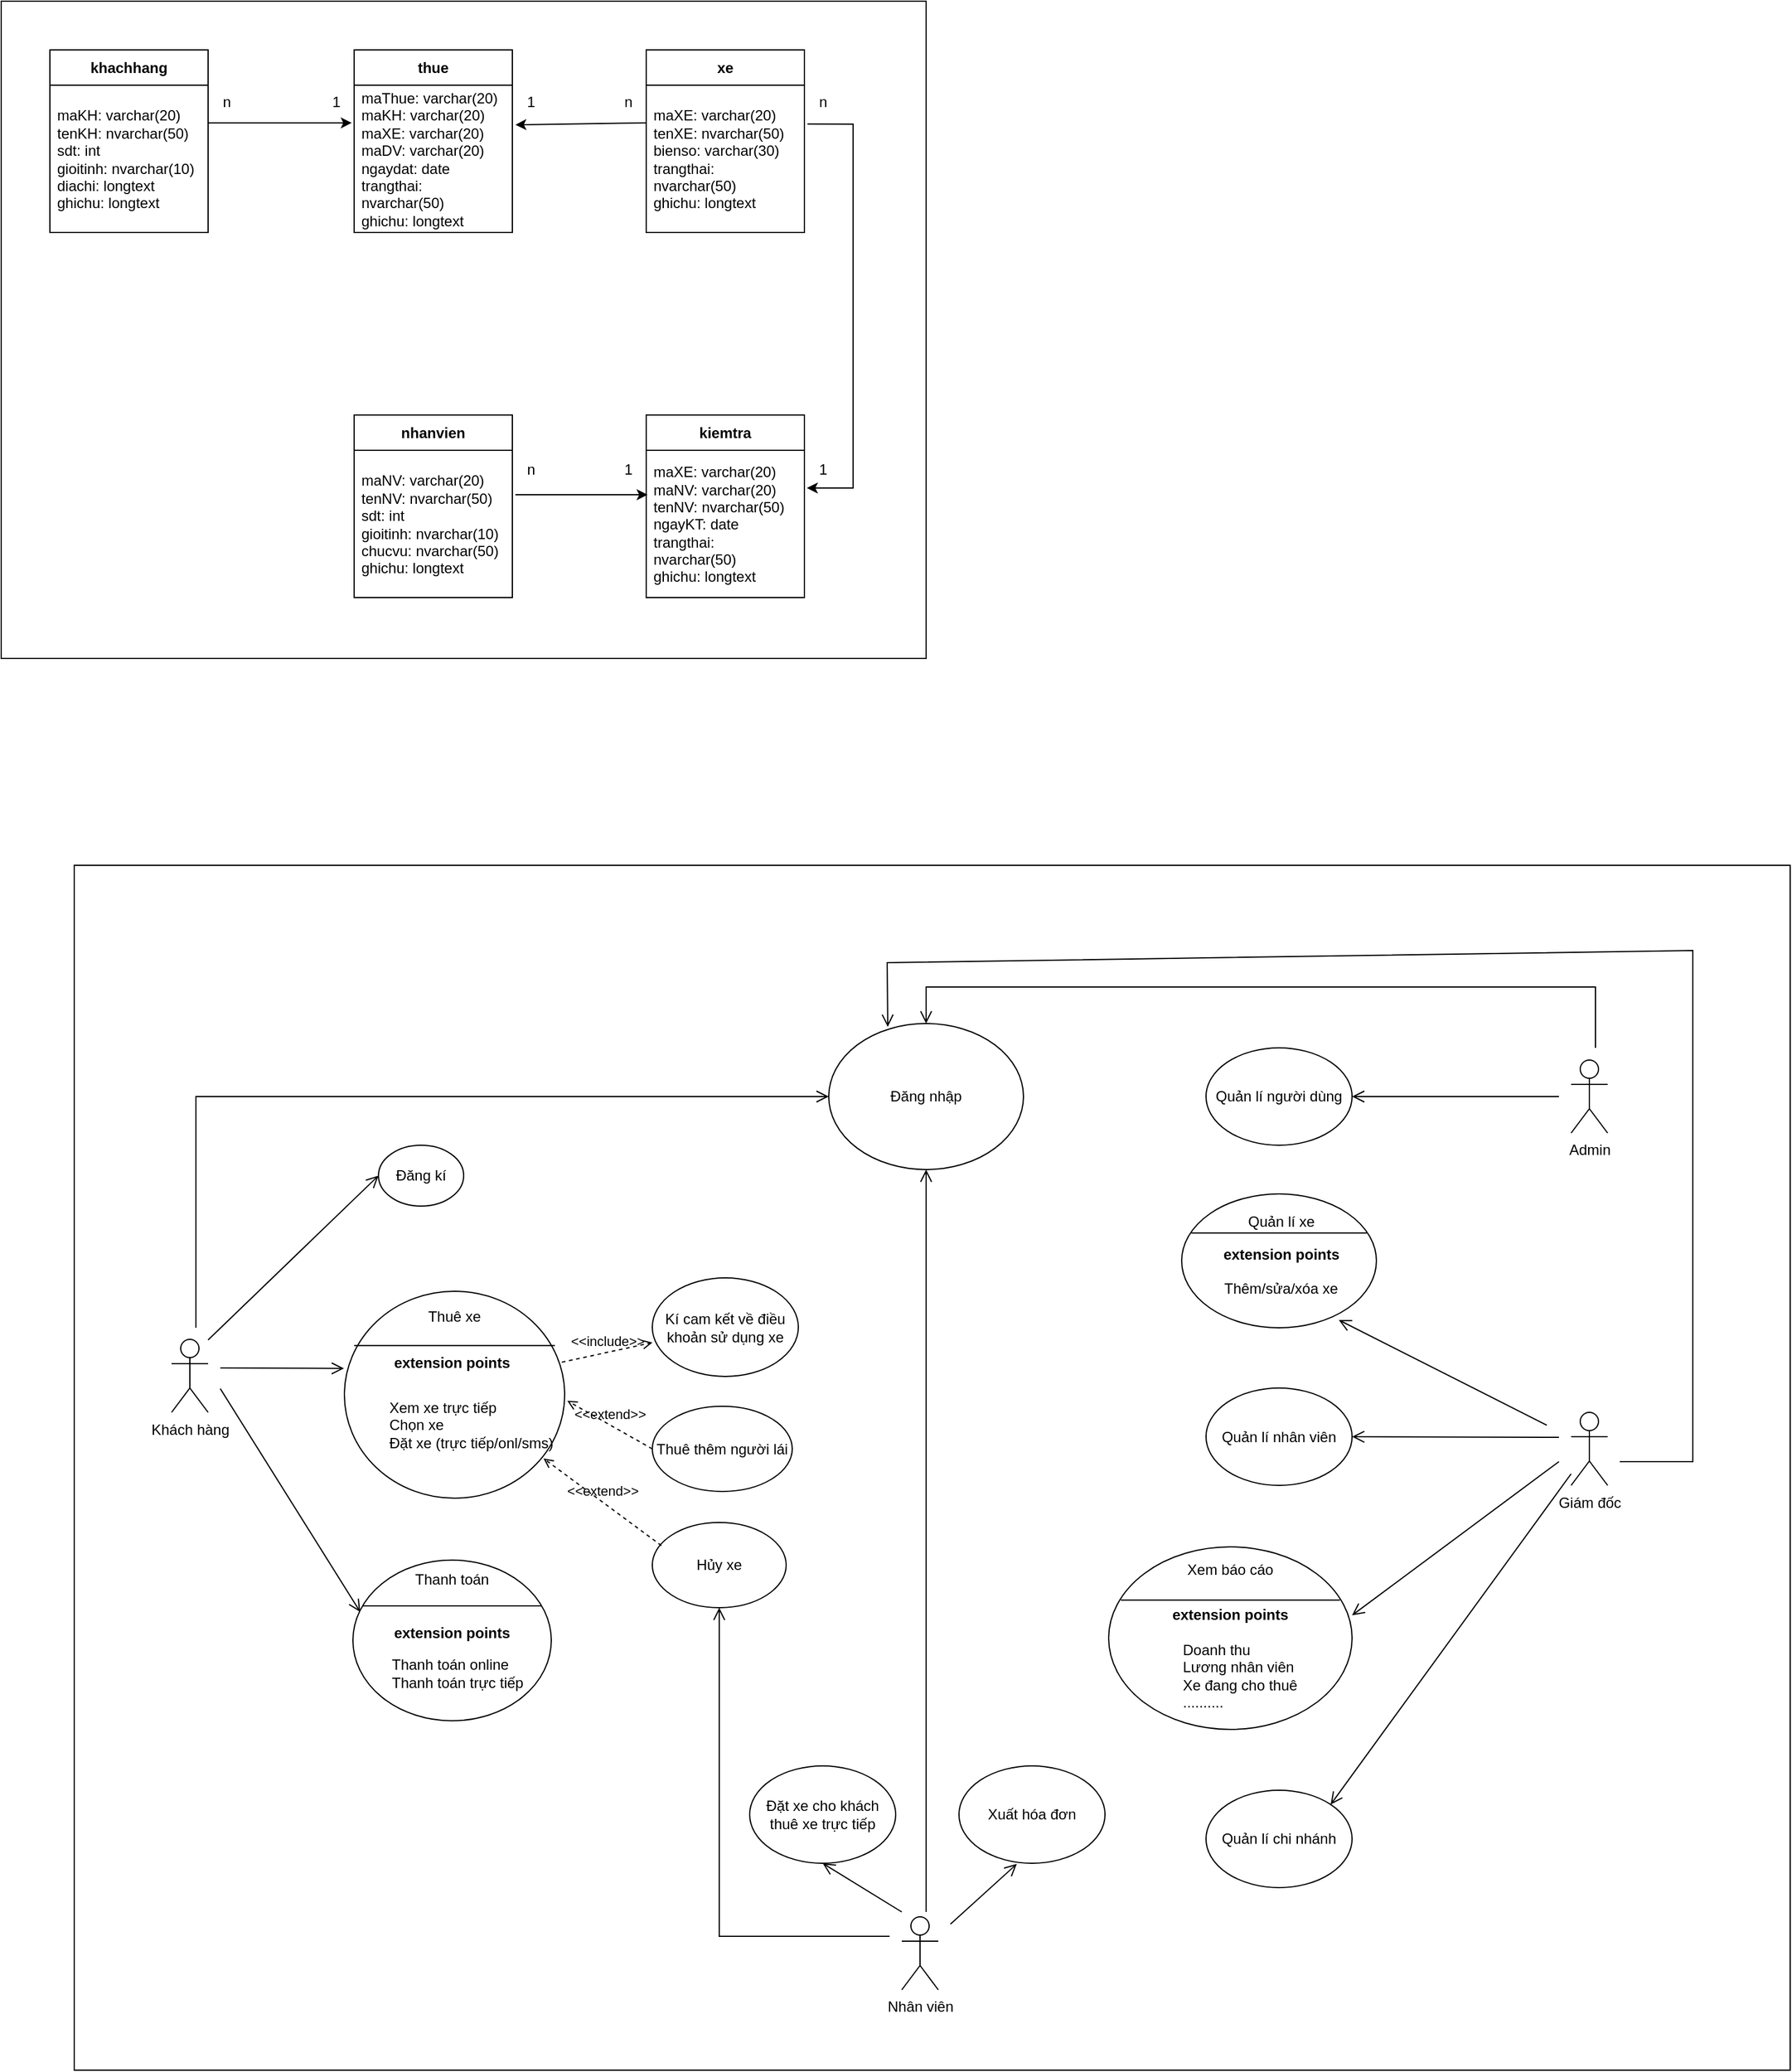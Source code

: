 <mxfile version="21.6.8" type="device">
  <diagram name="Page-1" id="-bj59QX5fpc2znJ2y7Sh">
    <mxGraphModel dx="2108" dy="934" grid="1" gridSize="10" guides="1" tooltips="1" connect="1" arrows="1" fold="1" page="1" pageScale="1" pageWidth="827" pageHeight="1169" math="0" shadow="0">
      <root>
        <mxCell id="0" />
        <mxCell id="1" parent="0" />
        <mxCell id="kkZ-s3z3FEEiRgpOohrZ-61" value="" style="rounded=0;whiteSpace=wrap;html=1;" vertex="1" parent="1">
          <mxGeometry x="100" y="830" width="1410" height="990" as="geometry" />
        </mxCell>
        <mxCell id="Wn376A7f_54Mw-Y5b972-30" value="" style="rounded=0;whiteSpace=wrap;html=1;" parent="1" vertex="1">
          <mxGeometry x="40" y="120" width="760" height="540" as="geometry" />
        </mxCell>
        <mxCell id="Wn376A7f_54Mw-Y5b972-1" value="khachhang" style="swimlane;fontStyle=1;align=center;verticalAlign=middle;childLayout=stackLayout;horizontal=1;startSize=29;horizontalStack=0;resizeParent=1;resizeParentMax=0;resizeLast=0;collapsible=0;marginBottom=0;html=1;whiteSpace=wrap;" parent="1" vertex="1">
          <mxGeometry x="80" y="160" width="130" height="150" as="geometry" />
        </mxCell>
        <mxCell id="Wn376A7f_54Mw-Y5b972-2" value="maKH: varchar(20)&lt;br&gt;tenKH: nvarchar(50)&lt;br&gt;sdt: int&lt;br&gt;gioitinh: nvarchar(10)&lt;br&gt;diachi: longtext&lt;br&gt;ghichu: longtext" style="text;html=1;strokeColor=none;fillColor=none;align=left;verticalAlign=middle;spacingLeft=4;spacingRight=4;overflow=hidden;rotatable=0;points=[[0,0.5],[1,0.5]];portConstraint=eastwest;whiteSpace=wrap;" parent="Wn376A7f_54Mw-Y5b972-1" vertex="1">
          <mxGeometry y="29" width="130" height="121" as="geometry" />
        </mxCell>
        <mxCell id="Wn376A7f_54Mw-Y5b972-4" value="xe" style="swimlane;fontStyle=1;align=center;verticalAlign=middle;childLayout=stackLayout;horizontal=1;startSize=29;horizontalStack=0;resizeParent=1;resizeParentMax=0;resizeLast=0;collapsible=0;marginBottom=0;html=1;whiteSpace=wrap;" parent="1" vertex="1">
          <mxGeometry x="570" y="160" width="130" height="150" as="geometry" />
        </mxCell>
        <mxCell id="Wn376A7f_54Mw-Y5b972-5" value="maXE: varchar(20)&lt;br&gt;tenXE: nvarchar(50)&lt;br&gt;bienso: varchar(30)&lt;br&gt;trangthai: nvarchar(50)&lt;br&gt;ghichu: longtext" style="text;html=1;strokeColor=none;fillColor=none;align=left;verticalAlign=middle;spacingLeft=4;spacingRight=4;overflow=hidden;rotatable=0;points=[[0,0.5],[1,0.5]];portConstraint=eastwest;whiteSpace=wrap;" parent="Wn376A7f_54Mw-Y5b972-4" vertex="1">
          <mxGeometry y="29" width="130" height="121" as="geometry" />
        </mxCell>
        <mxCell id="Wn376A7f_54Mw-Y5b972-6" value="thue" style="swimlane;fontStyle=1;align=center;verticalAlign=middle;childLayout=stackLayout;horizontal=1;startSize=29;horizontalStack=0;resizeParent=1;resizeParentMax=0;resizeLast=0;collapsible=0;marginBottom=0;html=1;whiteSpace=wrap;" parent="1" vertex="1">
          <mxGeometry x="330" y="160" width="130" height="150" as="geometry" />
        </mxCell>
        <mxCell id="Wn376A7f_54Mw-Y5b972-7" value="maThue: varchar(20)&lt;br&gt;maKH: varchar(20)&lt;br&gt;maXE: varchar(20)&lt;br&gt;maDV: varchar(20)&lt;br&gt;ngaydat: date&lt;br&gt;trangthai: nvarchar(50)&lt;br&gt;ghichu: longtext" style="text;html=1;strokeColor=none;fillColor=none;align=left;verticalAlign=middle;spacingLeft=4;spacingRight=4;overflow=hidden;rotatable=0;points=[[0,0.5],[1,0.5]];portConstraint=eastwest;whiteSpace=wrap;" parent="Wn376A7f_54Mw-Y5b972-6" vertex="1">
          <mxGeometry y="29" width="130" height="121" as="geometry" />
        </mxCell>
        <mxCell id="Wn376A7f_54Mw-Y5b972-8" value="nhanvien" style="swimlane;fontStyle=1;align=center;verticalAlign=middle;childLayout=stackLayout;horizontal=1;startSize=29;horizontalStack=0;resizeParent=1;resizeParentMax=0;resizeLast=0;collapsible=0;marginBottom=0;html=1;whiteSpace=wrap;" parent="1" vertex="1">
          <mxGeometry x="330" y="460" width="130" height="150" as="geometry" />
        </mxCell>
        <mxCell id="Wn376A7f_54Mw-Y5b972-9" value="maNV: varchar(20)&lt;br&gt;tenNV: nvarchar(50)&lt;br&gt;sdt: int&lt;br&gt;gioitinh: nvarchar(10)&lt;br&gt;chucvu: nvarchar(50)&lt;br&gt;ghichu: longtext" style="text;html=1;strokeColor=none;fillColor=none;align=left;verticalAlign=middle;spacingLeft=4;spacingRight=4;overflow=hidden;rotatable=0;points=[[0,0.5],[1,0.5]];portConstraint=eastwest;whiteSpace=wrap;" parent="Wn376A7f_54Mw-Y5b972-8" vertex="1">
          <mxGeometry y="29" width="130" height="121" as="geometry" />
        </mxCell>
        <mxCell id="Wn376A7f_54Mw-Y5b972-10" value="kiemtra" style="swimlane;fontStyle=1;align=center;verticalAlign=middle;childLayout=stackLayout;horizontal=1;startSize=29;horizontalStack=0;resizeParent=1;resizeParentMax=0;resizeLast=0;collapsible=0;marginBottom=0;html=1;whiteSpace=wrap;" parent="1" vertex="1">
          <mxGeometry x="570" y="460" width="130" height="150" as="geometry" />
        </mxCell>
        <mxCell id="Wn376A7f_54Mw-Y5b972-11" value="maXE: varchar(20)&lt;br&gt;maNV: varchar(20)&lt;br&gt;tenNV: nvarchar(50)&lt;br&gt;ngayKT: date&lt;br&gt;trangthai: nvarchar(50)&lt;br&gt;ghichu: longtext" style="text;html=1;strokeColor=none;fillColor=none;align=left;verticalAlign=middle;spacingLeft=4;spacingRight=4;overflow=hidden;rotatable=0;points=[[0,0.5],[1,0.5]];portConstraint=eastwest;whiteSpace=wrap;" parent="Wn376A7f_54Mw-Y5b972-10" vertex="1">
          <mxGeometry y="29" width="130" height="121" as="geometry" />
        </mxCell>
        <mxCell id="Wn376A7f_54Mw-Y5b972-17" value="" style="endArrow=classic;html=1;rounded=0;exitX=1.019;exitY=0.302;exitDx=0;exitDy=0;exitPerimeter=0;entryX=0.009;entryY=0.302;entryDx=0;entryDy=0;entryPerimeter=0;" parent="1" source="Wn376A7f_54Mw-Y5b972-9" target="Wn376A7f_54Mw-Y5b972-11" edge="1">
          <mxGeometry width="50" height="50" relative="1" as="geometry">
            <mxPoint x="530" y="430" as="sourcePoint" />
            <mxPoint x="520" y="560" as="targetPoint" />
          </mxGeometry>
        </mxCell>
        <mxCell id="Wn376A7f_54Mw-Y5b972-18" value="1" style="text;html=1;align=center;verticalAlign=middle;resizable=0;points=[];autosize=1;strokeColor=none;fillColor=none;" parent="1" vertex="1">
          <mxGeometry x="540" y="490" width="30" height="30" as="geometry" />
        </mxCell>
        <mxCell id="Wn376A7f_54Mw-Y5b972-19" value="n" style="text;html=1;align=center;verticalAlign=middle;resizable=0;points=[];autosize=1;strokeColor=none;fillColor=none;" parent="1" vertex="1">
          <mxGeometry x="460" y="490" width="30" height="30" as="geometry" />
        </mxCell>
        <mxCell id="Wn376A7f_54Mw-Y5b972-20" value="" style="endArrow=classic;html=1;rounded=0;exitX=1.019;exitY=0.263;exitDx=0;exitDy=0;exitPerimeter=0;" parent="1" source="Wn376A7f_54Mw-Y5b972-5" edge="1">
          <mxGeometry width="50" height="50" relative="1" as="geometry">
            <mxPoint x="740" y="299.997" as="sourcePoint" />
            <mxPoint x="702" y="520" as="targetPoint" />
            <Array as="points">
              <mxPoint x="740" y="221" />
              <mxPoint x="740" y="520" />
            </Array>
          </mxGeometry>
        </mxCell>
        <mxCell id="Wn376A7f_54Mw-Y5b972-21" value="n" style="text;html=1;align=center;verticalAlign=middle;resizable=0;points=[];autosize=1;strokeColor=none;fillColor=none;" parent="1" vertex="1">
          <mxGeometry x="700" y="188" width="30" height="30" as="geometry" />
        </mxCell>
        <mxCell id="Wn376A7f_54Mw-Y5b972-22" value="1" style="text;html=1;align=center;verticalAlign=middle;resizable=0;points=[];autosize=1;strokeColor=none;fillColor=none;" parent="1" vertex="1">
          <mxGeometry x="700" y="490" width="30" height="30" as="geometry" />
        </mxCell>
        <mxCell id="Wn376A7f_54Mw-Y5b972-23" value="" style="endArrow=classic;html=1;rounded=0;exitX=1.003;exitY=0.256;exitDx=0;exitDy=0;exitPerimeter=0;entryX=-0.015;entryY=0.256;entryDx=0;entryDy=0;entryPerimeter=0;" parent="1" source="Wn376A7f_54Mw-Y5b972-2" target="Wn376A7f_54Mw-Y5b972-7" edge="1">
          <mxGeometry width="50" height="50" relative="1" as="geometry">
            <mxPoint x="410" y="430" as="sourcePoint" />
            <mxPoint x="460" y="380" as="targetPoint" />
          </mxGeometry>
        </mxCell>
        <mxCell id="Wn376A7f_54Mw-Y5b972-24" value="n" style="text;html=1;align=center;verticalAlign=middle;resizable=0;points=[];autosize=1;strokeColor=none;fillColor=none;" parent="1" vertex="1">
          <mxGeometry x="210" y="188" width="30" height="30" as="geometry" />
        </mxCell>
        <mxCell id="Wn376A7f_54Mw-Y5b972-25" value="1" style="text;html=1;align=center;verticalAlign=middle;resizable=0;points=[];autosize=1;strokeColor=none;fillColor=none;" parent="1" vertex="1">
          <mxGeometry x="300" y="188" width="30" height="30" as="geometry" />
        </mxCell>
        <mxCell id="Wn376A7f_54Mw-Y5b972-26" value="" style="endArrow=classic;html=1;rounded=0;exitX=0;exitY=0.256;exitDx=0;exitDy=0;exitPerimeter=0;entryX=1.019;entryY=0.269;entryDx=0;entryDy=0;entryPerimeter=0;" parent="1" source="Wn376A7f_54Mw-Y5b972-5" target="Wn376A7f_54Mw-Y5b972-7" edge="1">
          <mxGeometry width="50" height="50" relative="1" as="geometry">
            <mxPoint x="410" y="430" as="sourcePoint" />
            <mxPoint x="460" y="380" as="targetPoint" />
          </mxGeometry>
        </mxCell>
        <mxCell id="Wn376A7f_54Mw-Y5b972-27" value="n" style="text;html=1;align=center;verticalAlign=middle;resizable=0;points=[];autosize=1;strokeColor=none;fillColor=none;" parent="1" vertex="1">
          <mxGeometry x="540" y="188" width="30" height="30" as="geometry" />
        </mxCell>
        <mxCell id="Wn376A7f_54Mw-Y5b972-28" value="1" style="text;html=1;align=center;verticalAlign=middle;resizable=0;points=[];autosize=1;strokeColor=none;fillColor=none;" parent="1" vertex="1">
          <mxGeometry x="460" y="188" width="30" height="30" as="geometry" />
        </mxCell>
        <mxCell id="kkZ-s3z3FEEiRgpOohrZ-1" value="Nhân viên" style="shape=umlActor;verticalLabelPosition=bottom;verticalAlign=top;html=1;" vertex="1" parent="1">
          <mxGeometry x="780" y="1694" width="30" height="60" as="geometry" />
        </mxCell>
        <mxCell id="kkZ-s3z3FEEiRgpOohrZ-2" value="Khách hàng" style="shape=umlActor;verticalLabelPosition=bottom;verticalAlign=top;html=1;" vertex="1" parent="1">
          <mxGeometry x="180" y="1219.5" width="30" height="60" as="geometry" />
        </mxCell>
        <mxCell id="kkZ-s3z3FEEiRgpOohrZ-3" value="Giám đốc" style="shape=umlActor;verticalLabelPosition=bottom;verticalAlign=top;html=1;" vertex="1" parent="1">
          <mxGeometry x="1330" y="1279.5" width="30" height="60" as="geometry" />
        </mxCell>
        <mxCell id="kkZ-s3z3FEEiRgpOohrZ-4" value="Admin" style="shape=umlActor;verticalLabelPosition=bottom;verticalAlign=top;html=1;" vertex="1" parent="1">
          <mxGeometry x="1330" y="990" width="30" height="60" as="geometry" />
        </mxCell>
        <mxCell id="kkZ-s3z3FEEiRgpOohrZ-6" value="Đăng kí" style="ellipse;whiteSpace=wrap;html=1;" vertex="1" parent="1">
          <mxGeometry x="350" y="1060" width="70" height="50" as="geometry" />
        </mxCell>
        <mxCell id="kkZ-s3z3FEEiRgpOohrZ-7" value="Đăng nhập" style="ellipse;whiteSpace=wrap;html=1;" vertex="1" parent="1">
          <mxGeometry x="720" y="960" width="160" height="120" as="geometry" />
        </mxCell>
        <mxCell id="kkZ-s3z3FEEiRgpOohrZ-8" value="" style="shape=ellipse;container=1;horizontal=1;horizontalStack=0;resizeParent=1;resizeParentMax=0;resizeLast=0;html=1;dashed=0;collapsible=0;" vertex="1" parent="1">
          <mxGeometry x="322" y="1180" width="181" height="170" as="geometry" />
        </mxCell>
        <mxCell id="kkZ-s3z3FEEiRgpOohrZ-9" value="Thuê xe" style="html=1;strokeColor=none;fillColor=none;align=center;verticalAlign=middle;rotatable=0;whiteSpace=wrap;" vertex="1" parent="kkZ-s3z3FEEiRgpOohrZ-8">
          <mxGeometry x="10.19" y="1.75" width="160.612" height="38.25" as="geometry" />
        </mxCell>
        <mxCell id="kkZ-s3z3FEEiRgpOohrZ-10" value="" style="line;strokeWidth=1;fillColor=none;rotatable=0;labelPosition=right;points=[];portConstraint=eastwest;dashed=0;resizeWidth=1;" vertex="1" parent="kkZ-s3z3FEEiRgpOohrZ-8">
          <mxGeometry x="8.033" y="38.25" width="164.933" height="12.75" as="geometry" />
        </mxCell>
        <mxCell id="kkZ-s3z3FEEiRgpOohrZ-11" value="&lt;b&gt;extension points&lt;/b&gt;" style="text;html=1;align=center;verticalAlign=middle;rotatable=0;fillColor=none;strokeColor=none;whiteSpace=wrap;" vertex="1" parent="kkZ-s3z3FEEiRgpOohrZ-8">
          <mxGeometry x="8.03" y="40.0" width="160.612" height="38.25" as="geometry" />
        </mxCell>
        <mxCell id="kkZ-s3z3FEEiRgpOohrZ-12" value="Xem xe trực tiếp&lt;br&gt;Chọn xe&lt;br&gt;Đặt xe (trực tiếp/onl/sms)" style="text;html=1;align=left;verticalAlign=middle;rotatable=0;spacingLeft=25;fillColor=none;strokeColor=none;whiteSpace=wrap;" vertex="1" parent="kkZ-s3z3FEEiRgpOohrZ-8">
          <mxGeometry x="10.193" y="90.002" width="172.967" height="39.231" as="geometry" />
        </mxCell>
        <mxCell id="kkZ-s3z3FEEiRgpOohrZ-15" value="Kí cam kết về điều khoản sử dụng xe" style="ellipse;whiteSpace=wrap;html=1;" vertex="1" parent="1">
          <mxGeometry x="575" y="1169" width="120" height="81" as="geometry" />
        </mxCell>
        <mxCell id="kkZ-s3z3FEEiRgpOohrZ-16" value="Hủy xe" style="ellipse;whiteSpace=wrap;html=1;" vertex="1" parent="1">
          <mxGeometry x="575" y="1370" width="110" height="70" as="geometry" />
        </mxCell>
        <mxCell id="kkZ-s3z3FEEiRgpOohrZ-17" value="Thuê thêm người lái" style="ellipse;whiteSpace=wrap;html=1;" vertex="1" parent="1">
          <mxGeometry x="575" y="1274.5" width="115" height="70" as="geometry" />
        </mxCell>
        <mxCell id="kkZ-s3z3FEEiRgpOohrZ-18" value="&amp;lt;&amp;lt;extend&amp;gt;&amp;gt;" style="html=1;verticalAlign=bottom;labelBackgroundColor=none;endArrow=open;endFill=0;dashed=1;rounded=0;exitX=0;exitY=0.5;exitDx=0;exitDy=0;entryX=1;entryY=0;entryDx=0;entryDy=0;" edge="1" parent="1" source="kkZ-s3z3FEEiRgpOohrZ-17" target="kkZ-s3z3FEEiRgpOohrZ-12">
          <mxGeometry width="160" relative="1" as="geometry">
            <mxPoint x="380" y="1494" as="sourcePoint" />
            <mxPoint x="530" y="1354" as="targetPoint" />
          </mxGeometry>
        </mxCell>
        <mxCell id="kkZ-s3z3FEEiRgpOohrZ-19" value="&amp;lt;&amp;lt;extend&amp;gt;&amp;gt;" style="html=1;verticalAlign=bottom;labelBackgroundColor=none;endArrow=open;endFill=0;dashed=1;rounded=0;exitX=0.068;exitY=0.271;exitDx=0;exitDy=0;entryX=0.904;entryY=0.808;entryDx=0;entryDy=0;entryPerimeter=0;exitPerimeter=0;" edge="1" parent="1" target="kkZ-s3z3FEEiRgpOohrZ-8" source="kkZ-s3z3FEEiRgpOohrZ-16">
          <mxGeometry width="160" relative="1" as="geometry">
            <mxPoint x="580.0" y="1469" as="sourcePoint" />
            <mxPoint x="500.0" y="1322.001" as="targetPoint" />
          </mxGeometry>
        </mxCell>
        <mxCell id="kkZ-s3z3FEEiRgpOohrZ-20" value="&amp;lt;&amp;lt;include&amp;gt;&amp;gt;" style="html=1;verticalAlign=bottom;labelBackgroundColor=none;endArrow=open;endFill=0;dashed=1;rounded=0;exitX=0.987;exitY=0.343;exitDx=0;exitDy=0;exitPerimeter=0;entryX=0.001;entryY=0.656;entryDx=0;entryDy=0;entryPerimeter=0;" edge="1" parent="1" source="kkZ-s3z3FEEiRgpOohrZ-8" target="kkZ-s3z3FEEiRgpOohrZ-15">
          <mxGeometry width="160" relative="1" as="geometry">
            <mxPoint x="440" y="1254" as="sourcePoint" />
            <mxPoint x="600" y="1254" as="targetPoint" />
          </mxGeometry>
        </mxCell>
        <mxCell id="kkZ-s3z3FEEiRgpOohrZ-21" value="" style="endArrow=open;startArrow=none;endFill=0;startFill=0;endSize=8;html=1;verticalAlign=bottom;labelBackgroundColor=none;strokeWidth=1;rounded=0;entryX=0;entryY=0.5;entryDx=0;entryDy=0;" edge="1" parent="1" target="kkZ-s3z3FEEiRgpOohrZ-6">
          <mxGeometry width="160" relative="1" as="geometry">
            <mxPoint x="210" y="1220" as="sourcePoint" />
            <mxPoint x="370" y="1190" as="targetPoint" />
          </mxGeometry>
        </mxCell>
        <mxCell id="kkZ-s3z3FEEiRgpOohrZ-22" value="" style="endArrow=open;startArrow=none;endFill=0;startFill=0;endSize=8;html=1;verticalAlign=bottom;labelBackgroundColor=none;strokeWidth=1;rounded=0;entryX=0;entryY=0.5;entryDx=0;entryDy=0;" edge="1" parent="1" target="kkZ-s3z3FEEiRgpOohrZ-7">
          <mxGeometry width="160" relative="1" as="geometry">
            <mxPoint x="200" y="1210" as="sourcePoint" />
            <mxPoint x="380" y="1200" as="targetPoint" />
            <Array as="points">
              <mxPoint x="200" y="1020" />
            </Array>
          </mxGeometry>
        </mxCell>
        <mxCell id="kkZ-s3z3FEEiRgpOohrZ-23" value="" style="endArrow=open;startArrow=none;endFill=0;startFill=0;endSize=8;html=1;verticalAlign=bottom;labelBackgroundColor=none;strokeWidth=1;rounded=0;entryX=-0.002;entryY=0.373;entryDx=0;entryDy=0;entryPerimeter=0;" edge="1" parent="1" target="kkZ-s3z3FEEiRgpOohrZ-8">
          <mxGeometry width="160" relative="1" as="geometry">
            <mxPoint x="220" y="1243" as="sourcePoint" />
            <mxPoint x="390" y="1210" as="targetPoint" />
          </mxGeometry>
        </mxCell>
        <mxCell id="kkZ-s3z3FEEiRgpOohrZ-24" value="" style="shape=ellipse;container=1;horizontal=1;horizontalStack=0;resizeParent=1;resizeParentMax=0;resizeLast=0;html=1;dashed=0;collapsible=0;" vertex="1" parent="1">
          <mxGeometry x="329" y="1400.88" width="163" height="132" as="geometry" />
        </mxCell>
        <mxCell id="kkZ-s3z3FEEiRgpOohrZ-25" value="Thanh toán" style="html=1;strokeColor=none;fillColor=none;align=center;verticalAlign=middle;rotatable=0;whiteSpace=wrap;" vertex="1" parent="kkZ-s3z3FEEiRgpOohrZ-24">
          <mxGeometry y="-0.88" width="163" height="33" as="geometry" />
        </mxCell>
        <mxCell id="kkZ-s3z3FEEiRgpOohrZ-26" value="" style="line;strokeWidth=1;fillColor=none;rotatable=0;labelPosition=right;points=[];portConstraint=eastwest;dashed=0;resizeWidth=1;" vertex="1" parent="kkZ-s3z3FEEiRgpOohrZ-24">
          <mxGeometry x="8.15" y="32.12" width="146.7" height="11" as="geometry" />
        </mxCell>
        <mxCell id="kkZ-s3z3FEEiRgpOohrZ-27" value="&lt;b&gt;extension points&lt;/b&gt;" style="text;html=1;align=center;verticalAlign=middle;rotatable=0;fillColor=none;strokeColor=none;whiteSpace=wrap;" vertex="1" parent="kkZ-s3z3FEEiRgpOohrZ-24">
          <mxGeometry y="43.12" width="163" height="33" as="geometry" />
        </mxCell>
        <mxCell id="kkZ-s3z3FEEiRgpOohrZ-28" value="Thanh toán online&lt;br&gt;Thanh toán trực tiếp" style="text;html=1;align=left;verticalAlign=middle;rotatable=0;spacingLeft=25;fillColor=none;strokeColor=none;whiteSpace=wrap;" vertex="1" parent="kkZ-s3z3FEEiRgpOohrZ-24">
          <mxGeometry x="5.001" y="76.12" width="163" height="33" as="geometry" />
        </mxCell>
        <mxCell id="kkZ-s3z3FEEiRgpOohrZ-30" value="" style="endArrow=open;startArrow=none;endFill=0;startFill=0;endSize=8;html=1;verticalAlign=bottom;labelBackgroundColor=none;strokeWidth=1;rounded=0;entryX=0.037;entryY=0.323;entryDx=0;entryDy=0;entryPerimeter=0;" edge="1" parent="1" target="kkZ-s3z3FEEiRgpOohrZ-24">
          <mxGeometry width="160" relative="1" as="geometry">
            <mxPoint x="220" y="1260" as="sourcePoint" />
            <mxPoint x="327" y="1600" as="targetPoint" />
          </mxGeometry>
        </mxCell>
        <mxCell id="kkZ-s3z3FEEiRgpOohrZ-31" value="Đặt xe cho khách thuê xe trực tiếp" style="ellipse;whiteSpace=wrap;html=1;" vertex="1" parent="1">
          <mxGeometry x="655" y="1570" width="120" height="80" as="geometry" />
        </mxCell>
        <mxCell id="kkZ-s3z3FEEiRgpOohrZ-32" value="" style="endArrow=open;startArrow=none;endFill=0;startFill=0;endSize=8;html=1;verticalAlign=bottom;labelBackgroundColor=none;strokeWidth=1;rounded=0;entryX=0.5;entryY=1;entryDx=0;entryDy=0;" edge="1" parent="1" target="kkZ-s3z3FEEiRgpOohrZ-7">
          <mxGeometry width="160" relative="1" as="geometry">
            <mxPoint x="800" y="1690" as="sourcePoint" />
            <mxPoint x="420" y="1780" as="targetPoint" />
          </mxGeometry>
        </mxCell>
        <mxCell id="kkZ-s3z3FEEiRgpOohrZ-33" value="" style="endArrow=open;startArrow=none;endFill=0;startFill=0;endSize=8;html=1;verticalAlign=bottom;labelBackgroundColor=none;strokeWidth=1;rounded=0;entryX=0.5;entryY=1;entryDx=0;entryDy=0;" edge="1" parent="1" target="kkZ-s3z3FEEiRgpOohrZ-31">
          <mxGeometry width="160" relative="1" as="geometry">
            <mxPoint x="780" y="1690" as="sourcePoint" />
            <mxPoint x="710" y="1658" as="targetPoint" />
          </mxGeometry>
        </mxCell>
        <mxCell id="kkZ-s3z3FEEiRgpOohrZ-34" value="" style="endArrow=open;startArrow=none;endFill=0;startFill=0;endSize=8;html=1;verticalAlign=bottom;labelBackgroundColor=none;strokeWidth=1;rounded=0;entryX=0.5;entryY=1;entryDx=0;entryDy=0;" edge="1" parent="1" target="kkZ-s3z3FEEiRgpOohrZ-16">
          <mxGeometry width="160" relative="1" as="geometry">
            <mxPoint x="770" y="1710" as="sourcePoint" />
            <mxPoint x="504" y="1637" as="targetPoint" />
            <Array as="points">
              <mxPoint x="630" y="1710" />
            </Array>
          </mxGeometry>
        </mxCell>
        <mxCell id="kkZ-s3z3FEEiRgpOohrZ-36" value="" style="endArrow=open;startArrow=none;endFill=0;startFill=0;endSize=8;html=1;verticalAlign=bottom;labelBackgroundColor=none;strokeWidth=1;rounded=0;entryX=1;entryY=0.5;entryDx=0;entryDy=0;" edge="1" parent="1" target="kkZ-s3z3FEEiRgpOohrZ-42">
          <mxGeometry width="160" relative="1" as="geometry">
            <mxPoint x="1320" y="1020" as="sourcePoint" />
            <mxPoint x="950" y="1120" as="targetPoint" />
          </mxGeometry>
        </mxCell>
        <mxCell id="kkZ-s3z3FEEiRgpOohrZ-37" value="" style="shape=ellipse;container=1;horizontal=1;horizontalStack=0;resizeParent=1;resizeParentMax=0;resizeLast=0;html=1;dashed=0;collapsible=0;" vertex="1" parent="1">
          <mxGeometry x="1010" y="1100" width="160" height="110" as="geometry" />
        </mxCell>
        <mxCell id="kkZ-s3z3FEEiRgpOohrZ-38" value="Quản lí xe" style="html=1;strokeColor=none;fillColor=none;align=center;verticalAlign=middle;rotatable=0;whiteSpace=wrap;" vertex="1" parent="kkZ-s3z3FEEiRgpOohrZ-37">
          <mxGeometry x="22" y="9.16" width="120" height="27.5" as="geometry" />
        </mxCell>
        <mxCell id="kkZ-s3z3FEEiRgpOohrZ-39" value="" style="line;strokeWidth=1;fillColor=none;rotatable=0;labelPosition=right;points=[];portConstraint=eastwest;dashed=0;resizeWidth=1;" vertex="1" parent="kkZ-s3z3FEEiRgpOohrZ-37">
          <mxGeometry x="8" y="27.5" width="144.0" height="9.167" as="geometry" />
        </mxCell>
        <mxCell id="kkZ-s3z3FEEiRgpOohrZ-40" value="&lt;b&gt;extension points&lt;/b&gt;" style="text;html=1;align=center;verticalAlign=middle;rotatable=0;fillColor=none;strokeColor=none;whiteSpace=wrap;" vertex="1" parent="kkZ-s3z3FEEiRgpOohrZ-37">
          <mxGeometry x="12" y="36.66" width="140" height="27.5" as="geometry" />
        </mxCell>
        <mxCell id="kkZ-s3z3FEEiRgpOohrZ-41" value="Thêm/sửa/xóa xe" style="text;html=1;align=left;verticalAlign=middle;rotatable=0;spacingLeft=25;fillColor=none;strokeColor=none;whiteSpace=wrap;" vertex="1" parent="kkZ-s3z3FEEiRgpOohrZ-37">
          <mxGeometry x="8" y="64.16" width="132" height="27.5" as="geometry" />
        </mxCell>
        <mxCell id="kkZ-s3z3FEEiRgpOohrZ-42" value="Quản lí người dùng" style="ellipse;whiteSpace=wrap;html=1;" vertex="1" parent="1">
          <mxGeometry x="1030" y="980" width="120" height="80" as="geometry" />
        </mxCell>
        <mxCell id="kkZ-s3z3FEEiRgpOohrZ-43" value="" style="shape=ellipse;container=1;horizontal=1;horizontalStack=0;resizeParent=1;resizeParentMax=0;resizeLast=0;html=1;dashed=0;collapsible=0;" vertex="1" parent="1">
          <mxGeometry x="950" y="1390" width="200" height="150" as="geometry" />
        </mxCell>
        <mxCell id="kkZ-s3z3FEEiRgpOohrZ-44" value="Xem báo cáo" style="html=1;strokeColor=none;fillColor=none;align=center;verticalAlign=middle;rotatable=0;whiteSpace=wrap;" vertex="1" parent="kkZ-s3z3FEEiRgpOohrZ-43">
          <mxGeometry width="200" height="37.5" as="geometry" />
        </mxCell>
        <mxCell id="kkZ-s3z3FEEiRgpOohrZ-45" value="" style="line;strokeWidth=1;fillColor=none;rotatable=0;labelPosition=right;points=[];portConstraint=eastwest;dashed=0;resizeWidth=1;" vertex="1" parent="kkZ-s3z3FEEiRgpOohrZ-43">
          <mxGeometry x="10" y="37.5" width="180" height="12.5" as="geometry" />
        </mxCell>
        <mxCell id="kkZ-s3z3FEEiRgpOohrZ-46" value="&lt;b&gt;extension points&lt;/b&gt;" style="text;html=1;align=center;verticalAlign=middle;rotatable=0;fillColor=none;strokeColor=none;whiteSpace=wrap;" vertex="1" parent="kkZ-s3z3FEEiRgpOohrZ-43">
          <mxGeometry y="37.497" width="200" height="37.5" as="geometry" />
        </mxCell>
        <mxCell id="kkZ-s3z3FEEiRgpOohrZ-47" value="Doanh thu&lt;br&gt;Lương nhân viên&lt;br&gt;Xe đang cho thuê&lt;br&gt;.........." style="text;html=1;align=left;verticalAlign=middle;rotatable=0;spacingLeft=25;fillColor=none;strokeColor=none;whiteSpace=wrap;" vertex="1" parent="kkZ-s3z3FEEiRgpOohrZ-43">
          <mxGeometry x="34.061" y="87.503" width="123.144" height="37.5" as="geometry" />
        </mxCell>
        <mxCell id="kkZ-s3z3FEEiRgpOohrZ-48" value="Quản lí nhân viên" style="ellipse;whiteSpace=wrap;html=1;" vertex="1" parent="1">
          <mxGeometry x="1030" y="1259.5" width="120" height="80" as="geometry" />
        </mxCell>
        <mxCell id="kkZ-s3z3FEEiRgpOohrZ-50" value="" style="endArrow=open;startArrow=none;endFill=0;startFill=0;endSize=8;html=1;verticalAlign=bottom;labelBackgroundColor=none;strokeWidth=1;rounded=0;entryX=0.807;entryY=0.942;entryDx=0;entryDy=0;entryPerimeter=0;" edge="1" parent="1" target="kkZ-s3z3FEEiRgpOohrZ-37">
          <mxGeometry width="160" relative="1" as="geometry">
            <mxPoint x="1310" y="1290" as="sourcePoint" />
            <mxPoint x="1440" y="1250" as="targetPoint" />
          </mxGeometry>
        </mxCell>
        <mxCell id="kkZ-s3z3FEEiRgpOohrZ-51" value="" style="endArrow=open;startArrow=none;endFill=0;startFill=0;endSize=8;html=1;verticalAlign=bottom;labelBackgroundColor=none;strokeWidth=1;rounded=0;entryX=1;entryY=0.5;entryDx=0;entryDy=0;" edge="1" parent="1" target="kkZ-s3z3FEEiRgpOohrZ-48">
          <mxGeometry width="160" relative="1" as="geometry">
            <mxPoint x="1320" y="1300" as="sourcePoint" />
            <mxPoint x="1130" y="1190" as="targetPoint" />
          </mxGeometry>
        </mxCell>
        <mxCell id="kkZ-s3z3FEEiRgpOohrZ-52" value="" style="endArrow=open;startArrow=none;endFill=0;startFill=0;endSize=8;html=1;verticalAlign=bottom;labelBackgroundColor=none;strokeWidth=1;rounded=0;entryX=1;entryY=0.5;entryDx=0;entryDy=0;" edge="1" parent="1" target="kkZ-s3z3FEEiRgpOohrZ-46">
          <mxGeometry width="160" relative="1" as="geometry">
            <mxPoint x="1320" y="1320" as="sourcePoint" />
            <mxPoint x="1130" y="1210" as="targetPoint" />
          </mxGeometry>
        </mxCell>
        <mxCell id="kkZ-s3z3FEEiRgpOohrZ-53" value="Xuất hóa đơn" style="ellipse;whiteSpace=wrap;html=1;" vertex="1" parent="1">
          <mxGeometry x="827" y="1570" width="120" height="80" as="geometry" />
        </mxCell>
        <mxCell id="kkZ-s3z3FEEiRgpOohrZ-54" value="" style="endArrow=open;startArrow=none;endFill=0;startFill=0;endSize=8;html=1;verticalAlign=bottom;labelBackgroundColor=none;strokeWidth=1;rounded=0;entryX=0.396;entryY=1.007;entryDx=0;entryDy=0;entryPerimeter=0;" edge="1" parent="1" target="kkZ-s3z3FEEiRgpOohrZ-53">
          <mxGeometry width="160" relative="1" as="geometry">
            <mxPoint x="820" y="1700" as="sourcePoint" />
            <mxPoint x="720" y="1668" as="targetPoint" />
          </mxGeometry>
        </mxCell>
        <mxCell id="kkZ-s3z3FEEiRgpOohrZ-55" value="" style="endArrow=open;startArrow=none;endFill=0;startFill=0;endSize=8;html=1;verticalAlign=bottom;labelBackgroundColor=none;strokeWidth=1;rounded=0;entryX=0.5;entryY=0;entryDx=0;entryDy=0;" edge="1" parent="1" target="kkZ-s3z3FEEiRgpOohrZ-7">
          <mxGeometry width="160" relative="1" as="geometry">
            <mxPoint x="1350" y="980" as="sourcePoint" />
            <mxPoint x="897" y="1260" as="targetPoint" />
            <Array as="points">
              <mxPoint x="1350" y="930" />
              <mxPoint x="1110" y="930" />
              <mxPoint x="800" y="930" />
            </Array>
          </mxGeometry>
        </mxCell>
        <mxCell id="kkZ-s3z3FEEiRgpOohrZ-56" value="" style="endArrow=open;startArrow=none;endFill=0;startFill=0;endSize=8;html=1;verticalAlign=bottom;labelBackgroundColor=none;strokeWidth=1;rounded=0;entryX=0.303;entryY=0.023;entryDx=0;entryDy=0;entryPerimeter=0;" edge="1" parent="1" target="kkZ-s3z3FEEiRgpOohrZ-7">
          <mxGeometry width="160" relative="1" as="geometry">
            <mxPoint x="1370" y="1320" as="sourcePoint" />
            <mxPoint x="977" y="1310" as="targetPoint" />
            <Array as="points">
              <mxPoint x="1430" y="1320" />
              <mxPoint x="1430" y="900" />
              <mxPoint x="768" y="910" />
            </Array>
          </mxGeometry>
        </mxCell>
        <mxCell id="kkZ-s3z3FEEiRgpOohrZ-58" value="Quản lí chi nhánh" style="ellipse;whiteSpace=wrap;html=1;" vertex="1" parent="1">
          <mxGeometry x="1030" y="1590" width="120" height="80" as="geometry" />
        </mxCell>
        <mxCell id="kkZ-s3z3FEEiRgpOohrZ-59" value="" style="endArrow=open;startArrow=none;endFill=0;startFill=0;endSize=8;html=1;verticalAlign=bottom;labelBackgroundColor=none;strokeWidth=1;rounded=0;entryX=1;entryY=0;entryDx=0;entryDy=0;" edge="1" parent="1" target="kkZ-s3z3FEEiRgpOohrZ-58">
          <mxGeometry width="160" relative="1" as="geometry">
            <mxPoint x="1330" y="1330" as="sourcePoint" />
            <mxPoint x="1150" y="1464" as="targetPoint" />
          </mxGeometry>
        </mxCell>
      </root>
    </mxGraphModel>
  </diagram>
</mxfile>
